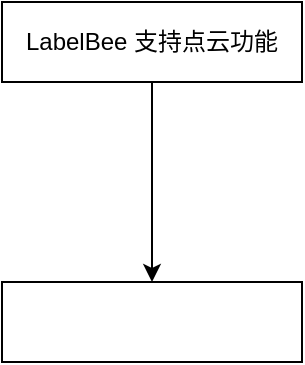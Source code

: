 <mxfile version="17.2.4" type="github"><diagram id="cu--mmnCfQmoxvePclkl" name="Page-1"><mxGraphModel dx="530" dy="894" grid="1" gridSize="10" guides="1" tooltips="1" connect="1" arrows="1" fold="1" page="1" pageScale="1" pageWidth="827" pageHeight="1169" math="0" shadow="0"><root><mxCell id="0"/><mxCell id="1" parent="0"/><mxCell id="UMKoZDGZpHtY30t7DNIq-2" style="edgeStyle=orthogonalEdgeStyle;rounded=0;orthogonalLoop=1;jettySize=auto;html=1;" edge="1" parent="1" source="UMKoZDGZpHtY30t7DNIq-1"><mxGeometry relative="1" as="geometry"><mxPoint x="415" y="330" as="targetPoint"/></mxGeometry></mxCell><mxCell id="UMKoZDGZpHtY30t7DNIq-1" value="LabelBee 支持点云功能" style="rounded=0;whiteSpace=wrap;html=1;" vertex="1" parent="1"><mxGeometry x="340" y="190" width="150" height="40" as="geometry"/></mxCell><mxCell id="UMKoZDGZpHtY30t7DNIq-3" value="" style="rounded=0;whiteSpace=wrap;html=1;" vertex="1" parent="1"><mxGeometry x="340" y="330" width="150" height="40" as="geometry"/></mxCell></root></mxGraphModel></diagram></mxfile>